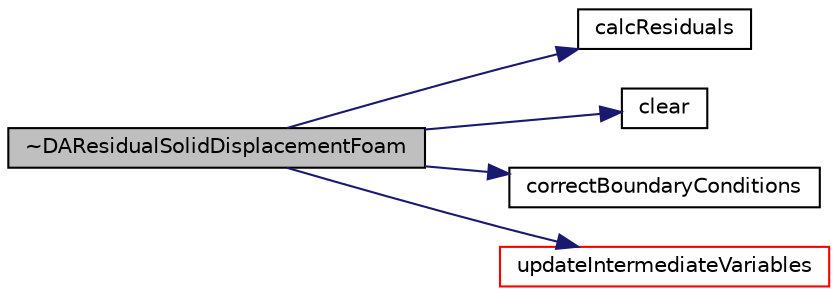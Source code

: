 digraph "~DAResidualSolidDisplacementFoam"
{
  bgcolor="transparent";
  edge [fontname="Helvetica",fontsize="10",labelfontname="Helvetica",labelfontsize="10"];
  node [fontname="Helvetica",fontsize="10",shape=record];
  rankdir="LR";
  Node2 [label="~DAResidualSolidDisplacementFoam",height=0.2,width=0.4,color="black", fillcolor="grey75", style="filled", fontcolor="black"];
  Node2 -> Node3 [color="midnightblue",fontsize="10",style="solid",fontname="Helvetica"];
  Node3 [label="calcResiduals",height=0.2,width=0.4,color="black",URL="$classFoam_1_1DAResidualSolidDisplacementFoam.html#a4b38dbac981107ec6386d78322323535",tooltip="compute residual "];
  Node2 -> Node4 [color="midnightblue",fontsize="10",style="solid",fontname="Helvetica"];
  Node4 [label="clear",height=0.2,width=0.4,color="black",URL="$classFoam_1_1DAResidualSolidDisplacementFoam.html#ac8bb3912a3ce86b15842e79d0b421204",tooltip="clear the members "];
  Node2 -> Node5 [color="midnightblue",fontsize="10",style="solid",fontname="Helvetica"];
  Node5 [label="correctBoundaryConditions",height=0.2,width=0.4,color="black",URL="$classFoam_1_1DAResidualSolidDisplacementFoam.html#acaf6878ef900e593c4b20812f1b567d6",tooltip="update the boundary condition for all the states in the selected solver "];
  Node2 -> Node6 [color="midnightblue",fontsize="10",style="solid",fontname="Helvetica"];
  Node6 [label="updateIntermediateVariables",height=0.2,width=0.4,color="red",URL="$classFoam_1_1DAResidualSolidDisplacementFoam.html#a1de233c7b2a8f92ffe239b5dc36ae2a3",tooltip="update any intermediate variables that are dependent on state variables and are used in calcResiduals..."];
}
